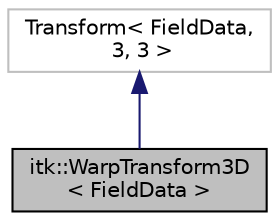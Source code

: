digraph "itk::WarpTransform3D&lt; FieldData &gt;"
{
  bgcolor="transparent";
  edge [fontname="Helvetica",fontsize="10",labelfontname="Helvetica",labelfontsize="10"];
  node [fontname="Helvetica",fontsize="10",shape=record];
  Node2 [label="itk::WarpTransform3D\l\< FieldData \>",height=0.2,width=0.4,color="black", fillcolor="grey75", style="filled", fontcolor="black"];
  Node3 -> Node2 [dir="back",color="midnightblue",fontsize="10",style="solid",fontname="Helvetica"];
  Node3 [label="Transform\< FieldData,\l 3, 3 \>",height=0.2,width=0.4,color="grey75"];
}
